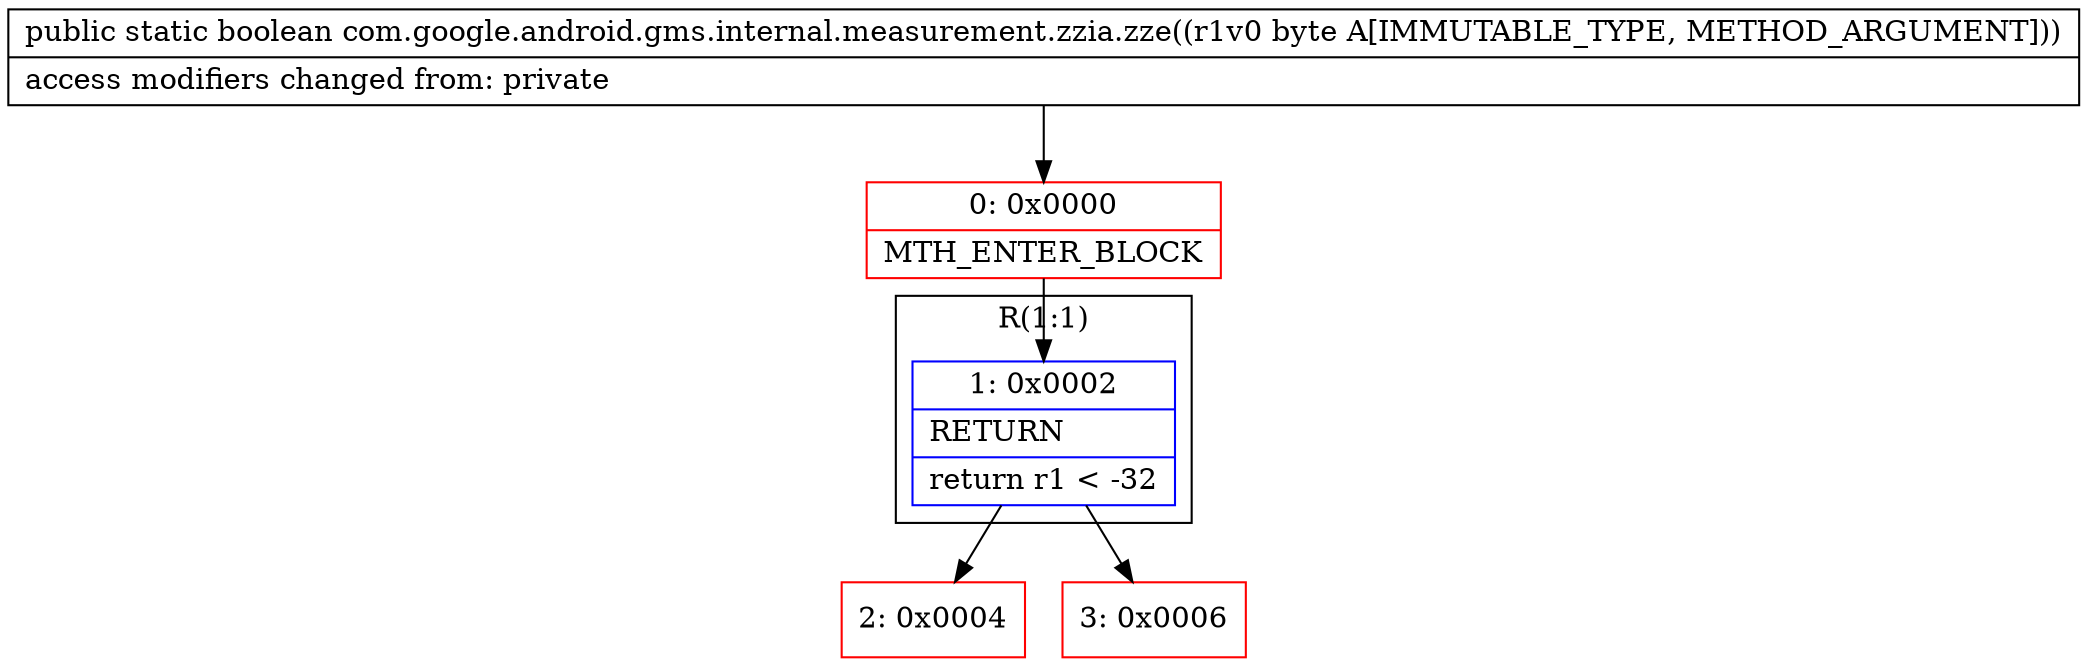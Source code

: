 digraph "CFG forcom.google.android.gms.internal.measurement.zzia.zze(B)Z" {
subgraph cluster_Region_1662315899 {
label = "R(1:1)";
node [shape=record,color=blue];
Node_1 [shape=record,label="{1\:\ 0x0002|RETURN\l|return r1 \< \-32\l}"];
}
Node_0 [shape=record,color=red,label="{0\:\ 0x0000|MTH_ENTER_BLOCK\l}"];
Node_2 [shape=record,color=red,label="{2\:\ 0x0004}"];
Node_3 [shape=record,color=red,label="{3\:\ 0x0006}"];
MethodNode[shape=record,label="{public static boolean com.google.android.gms.internal.measurement.zzia.zze((r1v0 byte A[IMMUTABLE_TYPE, METHOD_ARGUMENT]))  | access modifiers changed from: private\l}"];
MethodNode -> Node_0;
Node_1 -> Node_2;
Node_1 -> Node_3;
Node_0 -> Node_1;
}

